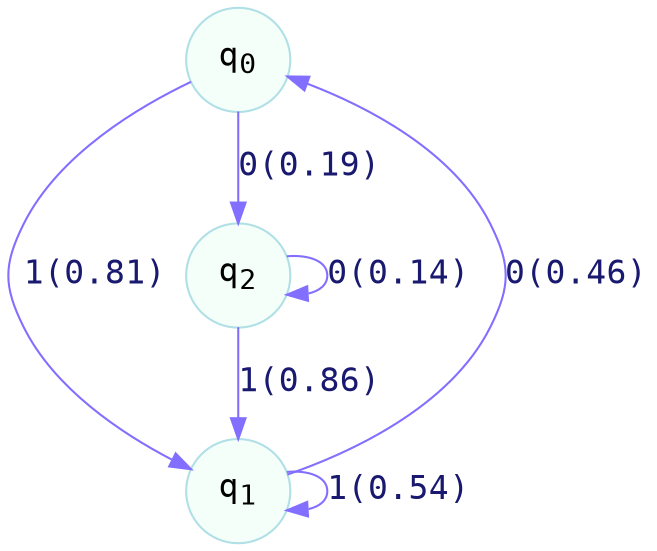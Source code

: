 digraph G {
graph [
bgcolor=transparent, dpi=600, rankdir=TD, size="40,25"];
node [
color=powderblue, fillcolor=mintcream, fontcolor=black, fontname=courier, fontsize=16, fontweight=bold, shape=circle, style=filled];
edge [
arrowsize=1, color=slateblue1, fontcolor=midnightblue, fontname=courier, fontsize=16, fontweight=bold, penwidth=1, style=solid, weight=20];
0[label=<q<SUB>0</SUB>>];
1[label=<q<SUB>1</SUB>>];
2[label=<q<SUB>2</SUB>>];
0->2 [label="0(0.19)"];
0->1 [label="1(0.81)"];
1->0 [label="0(0.46)"];
1->1 [label="1(0.54)"];
2->2 [label="0(0.14)"];
2->1 [label="1(0.86)"];
}
